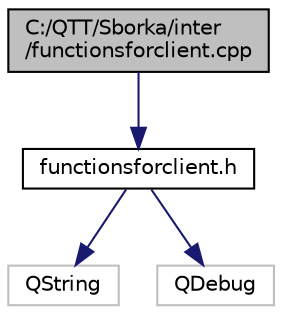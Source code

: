 digraph "C:/QTT/Sborka/inter/functionsforclient.cpp"
{
  edge [fontname="Helvetica",fontsize="10",labelfontname="Helvetica",labelfontsize="10"];
  node [fontname="Helvetica",fontsize="10",shape=record];
  Node0 [label="C:/QTT/Sborka/inter\l/functionsforclient.cpp",height=0.2,width=0.4,color="black", fillcolor="grey75", style="filled", fontcolor="black"];
  Node0 -> Node1 [color="midnightblue",fontsize="10",style="solid",fontname="Helvetica"];
  Node1 [label="functionsforclient.h",height=0.2,width=0.4,color="black", fillcolor="white", style="filled",URL="$functionsforclient_8h.html"];
  Node1 -> Node2 [color="midnightblue",fontsize="10",style="solid",fontname="Helvetica"];
  Node2 [label="QString",height=0.2,width=0.4,color="grey75", fillcolor="white", style="filled"];
  Node1 -> Node3 [color="midnightblue",fontsize="10",style="solid",fontname="Helvetica"];
  Node3 [label="QDebug",height=0.2,width=0.4,color="grey75", fillcolor="white", style="filled"];
}
